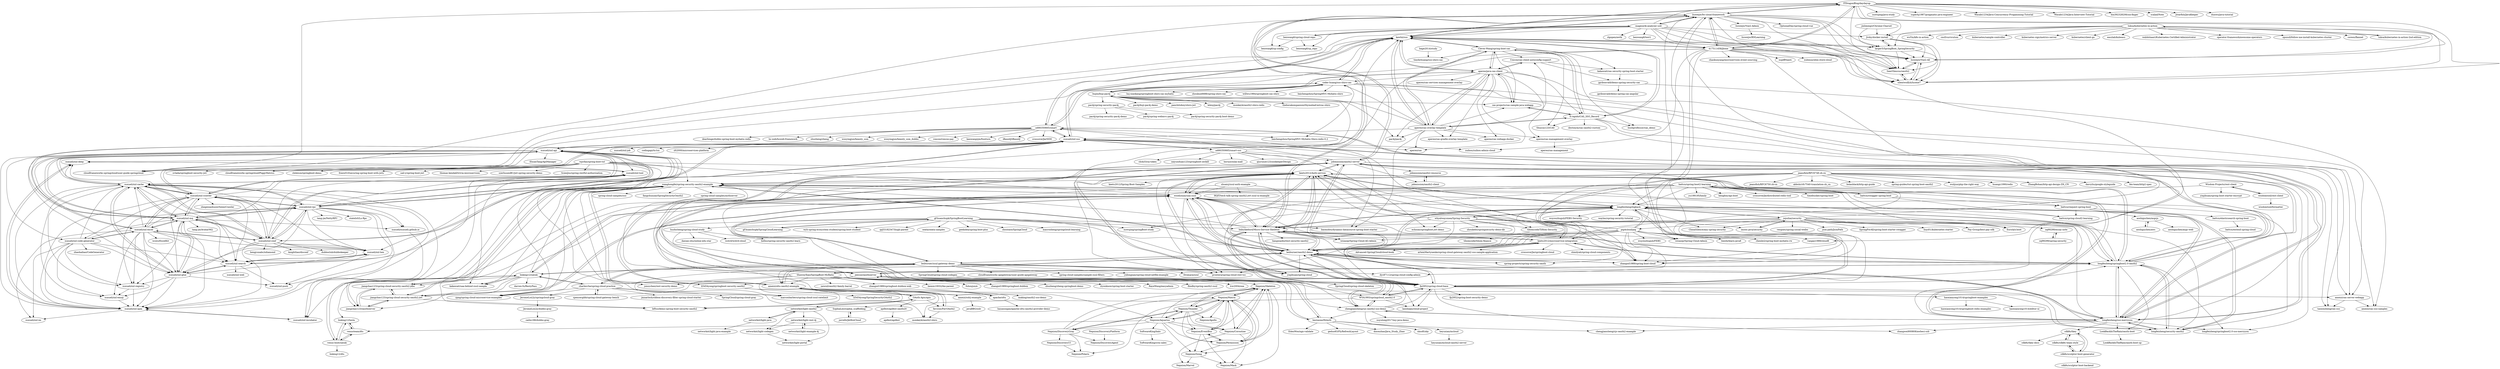 digraph G {
"ITDragonBlog/daydayup" -> "liuweijw/Vue2-All"
"ITDragonBlog/daydayup" -> "liuweijw/fw-cloud-framework"
"ITDragonBlog/daydayup" -> "SeerGlaucus/oauth2"
"ITDragonBlog/daydayup" -> "silentwolfyh/lucene7"
"ITDragonBlog/daydayup" -> "kawhii/sso"
"ITDragonBlog/daydayup" -> "xuwujing/java-study" ["e"=1]
"ITDragonBlog/daydayup" -> "superhj1987/pragmatic-java-engineer" ["e"=1]
"ITDragonBlog/daydayup" -> "Wasabi1234/Java-Concurrency-Progamming-Tutorial" ["e"=1]
"ITDragonBlog/daydayup" -> "Wasabi1234/Java-Interview-Tutorial" ["e"=1]
"ITDragonBlog/daydayup" -> "417511458/jbone"
"ITDragonBlog/daydayup" -> "cloudframeworks-springcloud/user-guide-springcloud" ["e"=1]
"ITDragonBlog/daydayup" -> "bin392328206/six-finger" ["e"=1]
"ITDragonBlog/daydayup" -> "scalad/Note" ["e"=1]
"ITDragonBlog/daydayup" -> "Jstarfish/JavaKeeper" ["e"=1]
"ITDragonBlog/daydayup" -> "dunwu/java-tutorial" ["e"=1]
"wpcfan/spring-boot-tut" -> "freew01f/securing-spring-boot-with-jwts"
"wpcfan/spring-boot-tut" -> "sail-y/spring-boot-jwt"
"wpcfan/spring-boot-tut" -> "wanghongfei/spring-security-oauth2-example"
"wpcfan/spring-boot-tut" -> "thomas-kendall/trivia-microservices"
"wpcfan/spring-boot-tut" -> "zpng/spring-cloud-microservice-examples" ["e"=1]
"wpcfan/spring-boot-tut" -> "cloudframeworks-springcloud/user-guide-springcloud" ["e"=1]
"wpcfan/spring-boot-tut" -> "keets2012/Auth-service"
"wpcfan/spring-boot-tut" -> "szerhusenBC/jwt-spring-security-demo" ["e"=1]
"wpcfan/spring-boot-tut" -> "wiselyman/uaa-zuul"
"wpcfan/spring-boot-tut" -> "kakawait/uaa-behind-zuul-sample" ["e"=1]
"wpcfan/spring-boot-tut" -> "ScienJus/spring-restful-authorization" ["e"=1]
"wpcfan/spring-boot-tut" -> "svlada/springboot-security-jwt" ["e"=1]
"wpcfan/spring-boot-tut" -> "cloudframeworks-springcloud/PiggyMetrics" ["e"=1]
"wpcfan/spring-boot-tut" -> "chilexun/springboot-demo" ["e"=1]
"wpcfan/spring-boot-tut" -> "jonsychen/rest-security-demo" ["e"=1]
"liuweijw/fw-cloud-framework" -> "liuweijw/Vue2-All"
"liuweijw/fw-cloud-framework" -> "SeerGlaucus/oauth2"
"liuweijw/fw-cloud-framework" -> "silentwolfyh/lucene7"
"liuweijw/fw-cloud-framework" -> "kawhii/sso"
"liuweijw/fw-cloud-framework" -> "417511458/jbone"
"liuweijw/fw-cloud-framework" -> "cloudframeworks-springcloud/user-guide-springcloud" ["e"=1]
"liuweijw/fw-cloud-framework" -> "ITDragonBlog/daydayup"
"liuweijw/fw-cloud-framework" -> "liuweijw/Vue2-Admin"
"liuweijw/fw-cloud-framework" -> "larger5/SpringBoot_SpringSecurity"
"liuweijw/fw-cloud-framework" -> "OptionalDay/spring-cloud-vue" ["e"=1]
"liuweijw/fw-cloud-framework" -> "jobmission/oauth2-server"
"liuweijw/fw-cloud-framework" -> "zhangxd1989/spring-boot-cloud" ["e"=1]
"liuweijw/fw-cloud-framework" -> "babylikebird/Micro-Service-Skeleton"
"liuweijw/fw-cloud-framework" -> "magese/ik-analyzer-solr"
"liuweijw/fw-cloud-framework" -> "Jrohy/docker-install"
"a466350665/smart-sso" -> "xuxueli/xxl-sso"
"a466350665/smart-sso" -> "kawhii/sso"
"a466350665/smart-sso" -> "longfeizheng/sso-merryyou"
"a466350665/smart-sso" -> "jobmission/oauth2-server"
"a466350665/smart-sso" -> "qiurunze123/zookeeperDesign" ["e"=1]
"a466350665/smart-sso" -> "click33/sa-token" ["e"=1]
"a466350665/smart-sso" -> "echisan/springboot-jwt-demo" ["e"=1]
"a466350665/smart-sso" -> "zaiyunduan123/springboot-seckill" ["e"=1]
"a466350665/smart-sso" -> "hxrui/youlai-mall" ["e"=1]
"xuxueli/xxl-sso" -> "a466350665/smart"
"xuxueli/xxl-sso" -> "a466350665/smart-sso"
"xuxueli/xxl-sso" -> "xuxueli/xxl-api"
"xuxueli/xxl-sso" -> "xuxueli/xxl-crawler"
"xuxueli/xxl-sso" -> "kawhii/sso"
"xuxueli/xxl-sso" -> "xuxueli/xxl-rpc"
"xuxueli/xxl-sso" -> "xuxueli/xxl-mq"
"xuxueli/xxl-sso" -> "xuxueli/xxl-conf"
"xuxueli/xxl-sso" -> "apereo/cas" ["e"=1]
"xuxueli/xxl-sso" -> "xuxueli/xxl-job" ["e"=1]
"xuxueli/xxl-sso" -> "longfeizheng/sso-merryyou"
"xuxueli/xxl-sso" -> "zuihou/zuihou-admin-cloud" ["e"=1]
"xuxueli/xxl-sso" -> "codingapi/tx-lcn" ["e"=1]
"xuxueli/xxl-sso" -> "baomidou/dynamic-datasource-spring-boot-starter" ["e"=1]
"xuxueli/xxl-sso" -> "zlt2000/microservices-platform" ["e"=1]
"wiselyman/uaa-zuul" -> "wanghongfei/spring-security-oauth2-example"
"wiselyman/uaa-zuul" -> "linking12/saluki"
"wiselyman/uaa-zuul" -> "babylikebird/Micro-Service-Skeleton"
"wiselyman/uaa-zuul" -> "zhangxd1989/spring-boot-cloud" ["e"=1]
"wiselyman/uaa-zuul" -> "kakawait/uaa-behind-zuul-sample" ["e"=1]
"wiselyman/uaa-zuul" -> "lexburner/oauth2-demo"
"wiselyman/uaa-zuul" -> "jiangchao123/spring-cloud-security-oauth2-jwt"
"wiselyman/uaa-zuul" -> "prontera/spring-cloud-rest-tcc" ["e"=1]
"wiselyman/uaa-zuul" -> "lexburner/zuul-gateway-demo"
"wiselyman/uaa-zuul" -> "keets2012/Auth-service"
"wiselyman/uaa-zuul" -> "fp2952/spring-cloud-base"
"wiselyman/uaa-zuul" -> "jiangchao123/oauthserver"
"wiselyman/uaa-zuul" -> "wxiaoqi/Spring-Cloud-AG-Admin" ["e"=1]
"wiselyman/uaa-zuul" -> "longfeizheng/logback"
"wiselyman/uaa-zuul" -> "jiangchao123/spring-cloud-security-oauth2-jdbc"
"a466350665/smart" -> "kawhii/sso"
"a466350665/smart" -> "xuxueli/xxl-sso"
"a466350665/smart" -> "coder-huang/sso-shiro-cas"
"a466350665/smart" -> "longfeizheng/sso-merryyou"
"a466350665/smart" -> "kanwangzjm/funiture" ["e"=1]
"a466350665/smart" -> "iBase4J/iBase4J" ["e"=1]
"a466350665/smart" -> "crossoverJie/SSM" ["e"=1]
"a466350665/smart" -> "baichengzhou/SpringMVC-Mybatis-Shiro-redis-0.2" ["e"=1]
"a466350665/smart" -> "dearbinge/dubbo-spring-boot-mybatis-redis" ["e"=1]
"a466350665/smart" -> "hs-web/hsweb-framework" ["e"=1]
"a466350665/smart" -> "shuzheng/zheng" ["e"=1]
"a466350665/smart" -> "wosyingjun/beauty_ssm" ["e"=1]
"a466350665/smart" -> "wosyingjun/beauty_ssm_dubbo" ["e"=1]
"a466350665/smart" -> "zhangxd1989/spring-boot-cloud" ["e"=1]
"a466350665/smart" -> "roncoo/roncoo-pay" ["e"=1]
"jeansfish/RFC6749.zh-cn" -> "jeansfish/RFC6750.zh-cn"
"jeansfish/RFC6749.zh-cn" -> "lexburner/oauth2-demo"
"jeansfish/RFC6749.zh-cn" -> "wanghongfei/spring-security-oauth2-example"
"jeansfish/RFC6749.zh-cn" -> "spring-projects/spring-security-oauth" ["e"=1]
"jeansfish/RFC6749.zh-cn" -> "wiselyman/uaa-zuul"
"jeansfish/RFC6749.zh-cn" -> "longfeizheng/logback"
"jeansfish/RFC6749.zh-cn" -> "abbshr/rfc7540-translation-zh_cn" ["e"=1]
"jeansfish/RFC6749.zh-cn" -> "bolasblack/http-api-guide" ["e"=1]
"jeansfish/RFC6749.zh-cn" -> "spring-guides/tut-spring-boot-oauth2" ["e"=1]
"jeansfish/RFC6749.zh-cn" -> "wulijun/php-the-right-way" ["e"=1]
"jeansfish/RFC6749.zh-cn" -> "zhangxd1989/spring-boot-cloud" ["e"=1]
"jeansfish/RFC6749.zh-cn" -> "huangz1990/redis" ["e"=1]
"jeansfish/RFC6749.zh-cn" -> "ZhangBohan/http-api-design-ZH_CN" ["e"=1]
"jeansfish/RFC6749.zh-cn" -> "darcyliu/google-styleguide" ["e"=1]
"jeansfish/RFC6749.zh-cn" -> "fex-team/http2-spec" ["e"=1]
"jinliming2/Chrome-Charset" -> "larger5/SpringBoot_SpringSecurity"
"jinliming2/Chrome-Charset" -> "Jrohy/docker-install"
"charlesvhe/spring-cloud-practice" -> "jmnarloch/ribbon-discovery-filter-spring-cloud-starter" ["e"=1]
"charlesvhe/spring-cloud-practice" -> "lexburner/zuul-gateway-demo"
"charlesvhe/spring-cloud-practice" -> "SpringCloud/spring-cloud-gray" ["e"=1]
"charlesvhe/spring-cloud-practice" -> "linking12/saluki"
"charlesvhe/spring-cloud-practice" -> "zpng/spring-cloud-microservice-examples" ["e"=1]
"charlesvhe/spring-cloud-practice" -> "JeromeLiuLly/springcloud-gray"
"charlesvhe/spring-cloud-practice" -> "spencergibb/spring-cloud-gateway-bench"
"charlesvhe/spring-cloud-practice" -> "marcosbarbero/spring-cloud-zuul-ratelimit" ["e"=1]
"longfeizheng/logback" -> "longfeizheng/security-oauth2"
"longfeizheng/logback" -> "jojozhai/security"
"longfeizheng/logback" -> "lexburner/oauth2-demo"
"longfeizheng/logback" -> "longfeizheng/sso-merryyou"
"longfeizheng/logback" -> "longfeizheng/springboot2.0-oauth2"
"longfeizheng/logback" -> "fp2952/spring-cloud-base"
"longfeizheng/logback" -> "wiselyman/uaa-zuul"
"longfeizheng/logback" -> "babylikebird/Micro-Service-Skeleton"
"longfeizheng/logback" -> "whyalwaysmea/Spring-Security"
"longfeizheng/logback" -> "wuyouzhuguli/FEBS-Security" ["e"=1]
"longfeizheng/logback" -> "ChinaSilence/any-spring-security" ["e"=1]
"longfeizheng/logback" -> "tihomcode/TiHom-Security"
"longfeizheng/logback" -> "keets2012/Auth-service"
"longfeizheng/logback" -> "Exrick/x-boot" ["e"=1]
"longfeizheng/logback" -> "waylau/spring-security-tutorial" ["e"=1]
"kawhii/sso" -> "liuweijw/Vue2-All"
"kawhii/sso" -> "SeerGlaucus/oauth2"
"kawhii/sso" -> "liuweijw/fw-cloud-framework"
"kawhii/sso" -> "silentwolfyh/lucene7"
"kawhii/sso" -> "a466350665/smart"
"kawhii/sso" -> "417511458/jbone"
"kawhii/sso" -> "X-rapido/CAS_SSO_Record"
"kawhii/sso" -> "xuxueli/xxl-sso"
"kawhii/sso" -> "coder-huang/sso-shiro-cas"
"kawhii/sso" -> "apereo/cas-overlay-template"
"kawhii/sso" -> "apereo/java-cas-client"
"kawhii/sso" -> "cloudframeworks-springcloud/user-guide-springcloud" ["e"=1]
"kawhii/sso" -> "larger5/SpringBoot_SpringSecurity"
"kawhii/sso" -> "ITDragonBlog/daydayup"
"kawhii/sso" -> "Clever-Wang/spring-boot-cas"
"chengjiansheng/cjs-oauth2-sso-demo" -> "longfeizheng/sso-merryyou"
"chengjiansheng/cjs-oauth2-sso-demo" -> "jobmission/oauth2-server"
"chengjiansheng/cjs-oauth2-sso-demo" -> "WYA1993/springcloud_oauth2.0"
"chengjiansheng/cjs-oauth2-sso-demo" -> "chengjiansheng/cjs-oauth2-example"
"chengjiansheng/cjs-oauth2-sso-demo" -> "xuyulong2017/my-java-demo"
"chengjiansheng/cjs-oauth2-sso-demo" -> "fp2952/spring-cloud-base"
"chengjiansheng/cjs-oauth2-sso-demo" -> "lexburner/oauth2-demo"
"chengjiansheng/cjs-oauth2-sso-demo" -> "bestaone/HiAuth"
"lexburner/zuul-gateway-demo" -> "linking12/saluki"
"lexburner/zuul-gateway-demo" -> "wiselyman/uaa-zuul"
"lexburner/zuul-gateway-demo" -> "charlesvhe/spring-cloud-practice"
"lexburner/zuul-gateway-demo" -> "marcosbarbero/spring-cloud-zuul-ratelimit" ["e"=1]
"lexburner/zuul-gateway-demo" -> "cloudframeworks-apigateway/user-guide-apigateway" ["e"=1]
"lexburner/zuul-gateway-demo" -> "lexburner/oauth2-demo"
"lexburner/zuul-gateway-demo" -> "dyc87112/spring-cloud-config-admin" ["e"=1]
"lexburner/zuul-gateway-demo" -> "prontera/spring-cloud-rest-tcc" ["e"=1]
"lexburner/zuul-gateway-demo" -> "spring-cloud-samples/sample-zuul-filters" ["e"=1]
"lexburner/zuul-gateway-demo" -> "yinjihuan/spring-cloud" ["e"=1]
"lexburner/zuul-gateway-demo" -> "SpringCloud/spring-cloud-codegen"
"lexburner/zuul-gateway-demo" -> "yidongnan/spring-cloud-netflix-example" ["e"=1]
"lexburner/zuul-gateway-demo" -> "ameizi/oltu-oauth2-example"
"lexburner/zuul-gateway-demo" -> "Dromara/soul" ["e"=1]
"lexburner/zuul-gateway-demo" -> "zpng/spring-cloud-microservice-examples" ["e"=1]
"jeesun/oauthserver" -> "jobmission/oauth2-server"
"jeesun/oauthserver" -> "longfeizheng/springboot2.0-oauth2"
"jeesun/oauthserver" -> "longfeizheng/security-oauth2"
"jeesun/oauthserver" -> "fp2952/spring-cloud-base"
"jeesun/oauthserver" -> "leftso/demo-spring-boot-security-oauth2"
"jeesun/oauthserver" -> "li5454yong/springboot-security-oauth2"
"huzhicheng/spring-cloud-study" -> "hellxz/spring-security-oauth2-learn"
"huzhicheng/spring-cloud-study" -> "daxian-zhu/online-edu-star"
"huzhicheng/spring-cloud-study" -> "chengjiansheng/cjs-oauth2-sso-demo"
"huzhicheng/spring-cloud-study" -> "wotrd/wotrd-cloud"
"xuxueli/xxl-code-generator" -> "xuxueli/xxl-glue"
"xuxueli/xxl-code-generator" -> "xuxueli/xxl-cache"
"xuxueli/xxl-code-generator" -> "xuxueli/xxl-registry"
"xuxueli/xxl-code-generator" -> "xuxueli/xxl-emoji"
"xuxueli/xxl-code-generator" -> "xuxueli/xxl-apm"
"xuxueli/xxl-code-generator" -> "xuxueli/xxl-search"
"xuxueli/xxl-code-generator" -> "xuxueli/xxl-excel"
"xuxueli/xxl-code-generator" -> "zhaohaihao/CodeGenerator"
"xuxueli/xxl-code-generator" -> "xuxueli/xxl-mq"
"xuxueli/xxl-code-generator" -> "xuxueli/xxl-im"
"xuxueli/xxl-excel" -> "xuxueli/xxl-cache"
"xuxueli/xxl-excel" -> "xuxueli/xxl-glue"
"xuxueli/xxl-excel" -> "xuxueli/xxl-search"
"xuxueli/xxl-excel" -> "xuxueli/xxl-mq"
"xuxueli/xxl-excel" -> "xuxueli/xxl-emoji"
"xuxueli/xxl-excel" -> "xuxueli/xxl-registry"
"xuxueli/xxl-excel" -> "xuxueli/xxl-code-generator"
"xuxueli/xxl-excel" -> "xuxueli/xxl-crawler"
"xuxueli/xxl-excel" -> "wuwz/ExcelKit" ["e"=1]
"xuxueli/xxl-excel" -> "xuxueli/xxl-apm"
"xuxueli/xxl-excel" -> "xuxueli/xxl-hex"
"xuxueli/xxl-excel" -> "xuxueli/xxl-conf"
"xuxueli/xxl-excel" -> "xuxueli/xxl-api"
"xuxueli/xxl-excel" -> "xuxueli/xxl-im"
"xuxueli/xxl-excel" -> "xuxueli/xxl-rpc"
"bage2014/study" -> "tinybyhuang/sso-shiro-cas"
"Nepxion/Matrix" -> "Nepxion/Skeleton"
"Nepxion/Matrix" -> "Nepxion/Thunder"
"Nepxion/Matrix" -> "Nepxion/Aquarius"
"Nepxion/Matrix" -> "Nepxion/EventBus"
"Nepxion/Matrix" -> "Nepxion/Permission"
"Nepxion/Matrix" -> "Nepxion/Coroutine"
"Nepxion/Matrix" -> "Nepxion/Apollo"
"Nepxion/Matrix" -> "Nepxion/Zxing"
"Nepxion/Matrix" -> "Nepxion/Polaris"
"whyalwaysmea/Spring-Security" -> "longfeizheng/logback"
"whyalwaysmea/Spring-Security" -> "tihomcode/TiHom-Security"
"whyalwaysmea/Spring-Security" -> "lexburner/oauth2-demo"
"whyalwaysmea/Spring-Security" -> "longfeizheng/springboot2.0-oauth2"
"whyalwaysmea/Spring-Security" -> "longfeizheng/sso-merryyou"
"whyalwaysmea/Spring-Security" -> "fp2952/spring-cloud-base"
"whyalwaysmea/Spring-Security" -> "echisan/springboot-jwt-demo" ["e"=1]
"whyalwaysmea/Spring-Security" -> "imooc-java/security"
"whyalwaysmea/Spring-Security" -> "keets2012/Auth-service"
"whyalwaysmea/Spring-Security" -> "zhoukebo/springsecurity-demo-kb"
"whyalwaysmea/Spring-Security" -> "babylikebird/Micro-Service-Skeleton"
"luksa/kubernetes-in-action" -> "luksa/kubernetes-in-action-2nd-edition"
"luksa/kubernetes-in-action" -> "wuYin/k8s-in-action"
"luksa/kubernetes-in-action" -> "cncf/curriculum" ["e"=1]
"luksa/kubernetes-in-action" -> "kubernetes/sample-controller" ["e"=1]
"luksa/kubernetes-in-action" -> "Jrohy/docker-install"
"luksa/kubernetes-in-action" -> "kubernetes-sigs/metrics-server" ["e"=1]
"luksa/kubernetes-in-action" -> "liuweijw/Vue2-All"
"luksa/kubernetes-in-action" -> "larger5/SpringBoot_SpringSecurity"
"luksa/kubernetes-in-action" -> "kubernetes/client-go" ["e"=1]
"luksa/kubernetes-in-action" -> "silentwolfyh/lucene7"
"luksa/kubernetes-in-action" -> "easzlab/kubeasz" ["e"=1]
"luksa/kubernetes-in-action" -> "walidshaari/Kubernetes-Certified-Administrator" ["e"=1]
"luksa/kubernetes-in-action" -> "operator-framework/awesome-operators" ["e"=1]
"luksa/kubernetes-in-action" -> "opsnull/follow-me-install-kubernetes-cluster" ["e"=1]
"luksa/kubernetes-in-action" -> "coreos/flannel" ["e"=1]
"xuxueli/xxl-mq" -> "xuxueli/xxl-cache"
"xuxueli/xxl-mq" -> "xuxueli/xxl-rpc"
"xuxueli/xxl-mq" -> "xuxueli/xxl-conf"
"xuxueli/xxl-mq" -> "xuxueli/xxl-glue"
"xuxueli/xxl-mq" -> "xuxueli/xxl-api"
"xuxueli/xxl-mq" -> "xuxueli/xxl-crawler"
"xuxueli/xxl-mq" -> "xuxueli/xxl-apm"
"xuxueli/xxl-mq" -> "xuxueli/xxl-search"
"xuxueli/xxl-mq" -> "xuxueli/xxl-hex"
"xuxueli/xxl-mq" -> "xuxueli/xxl-tool"
"xuxueli/xxl-mq" -> "xuxueli/xxl-excel"
"xuxueli/xxl-mq" -> "xuxueli/xxl-registry"
"xuxueli/xxl-mq" -> "xuxueli/xxl-sso"
"xuxueli/xxl-mq" -> "tang-jie/AvatarMQ" ["e"=1]
"xuxueli/xxl-mq" -> "xuxueli/xuxueli.github.io"
"cdk8s/cdk8s-team-style" -> "cdk8s/tkey"
"cdk8s/cdk8s-team-style" -> "cdk8s/sculptor-boot-generator"
"ShawnyXiao/SpringBoot-MyBatis" -> "longfeizheng/springboot2.0-oauth2"
"ShawnyXiao/SpringBoot-MyBatis" -> "newnil/oauth2-family-barrel" ["e"=1]
"ShawnyXiao/SpringBoot-MyBatis" -> "zpng/spring-cloud-microservice-examples" ["e"=1]
"ShawnyXiao/SpringBoot-MyBatis" -> "wanghongfei/spring-security-oauth2-example"
"ShawnyXiao/SpringBoot-MyBatis" -> "jonsychen/rest-security-demo" ["e"=1]
"ShawnyXiao/SpringBoot-MyBatis" -> "zhangxd1989/springboot-dubbox-web" ["e"=1]
"ShawnyXiao/SpringBoot-MyBatis" -> "hemin1003/yfax-parent" ["e"=1]
"ShawnyXiao/SpringBoot-MyBatis" -> "fuhoujun/e" ["e"=1]
"ShawnyXiao/SpringBoot-MyBatis" -> "zhangxd1989/springboot-dubbox" ["e"=1]
"ShawnyXiao/SpringBoot-MyBatis" -> "shuzheng/zheng-springboot-demo" ["e"=1]
"ShawnyXiao/SpringBoot-MyBatis" -> "ityouknow/spring-boot-starter" ["e"=1]
"ShawnyXiao/SpringBoot-MyBatis" -> "ameizi/oltu-oauth2-example"
"ShawnyXiao/SpringBoot-MyBatis" -> "RayeWang/easyadmin" ["e"=1]
"ShawnyXiao/SpringBoot-MyBatis" -> "flindby/spring-oauth2-zuul" ["e"=1]
"ShawnyXiao/SpringBoot-MyBatis" -> "lcw2004/one" ["e"=1]
"benwang6/spring-cloud-repo" -> "magese/ik-analyzer-solr"
"benwang6/spring-cloud-repo" -> "benwang6/sp-config"
"benwang6/spring-cloud-repo" -> "benwang6/sp_repo"
"shuaicj/zuul-auth-example" -> "wiselyman/uaa-zuul"
"shuaicj/zuul-auth-example" -> "babylikebird/Micro-Service-Skeleton"
"shuaicj/zuul-auth-example" -> "HQIT/tech-talk-spring-oauth2-jwt-zuul-ui-example"
"shuaicj/zuul-auth-example" -> "WYA1993/springcloud_oauth2.0"
"fp2952/spring-cloud-base" -> "babylikebird/Micro-Service-Skeleton"
"fp2952/spring-cloud-base" -> "wiselyman/uaa-zuul"
"fp2952/spring-cloud-base" -> "fp2952/spring-boot-security-demo"
"fp2952/spring-cloud-base" -> "longfeizheng/logback"
"fp2952/spring-cloud-base" -> "WYA1993/springcloud_oauth2.0"
"fp2952/spring-cloud-base" -> "longfeizheng/security-oauth2"
"fp2952/spring-cloud-base" -> "jeesun/oauthserver"
"fp2952/spring-cloud-base" -> "keets2012/Auth-service"
"fp2952/spring-cloud-base" -> "lexburner/oauth2-demo"
"fp2952/spring-cloud-base" -> "liuweijw/fw-cloud-framework"
"fp2952/spring-cloud-base" -> "keets2012/microservice-integration"
"fp2952/spring-cloud-base" -> "haoxiaoyong1014/springboot-examples"
"fp2952/spring-cloud-base" -> "zhangwei900808/awbeci-ssb"
"fp2952/spring-cloud-base" -> "lanshiqin/cloud-project"
"fp2952/spring-cloud-base" -> "longfeizheng/springboot2.0-oauth2"
"longfeizheng/security-oauth2" -> "longfeizheng/springboot2.0-oauth2"
"longfeizheng/security-oauth2" -> "longfeizheng/logback"
"longfeizheng/security-oauth2" -> "longfeizheng/sso-merryyou"
"pig4cloud/pig" -> "zhangxd1989/spring-boot-cloud" ["e"=1]
"pig4cloud/pig" -> "wiselyman/uaa-zuul"
"pig4cloud/pig" -> "vangao1989/cloudE" ["e"=1]
"pig4cloud/pig" -> "dyc87112/spring-cloud-config-admin" ["e"=1]
"pig4cloud/pig" -> "keets2012/Auth-service"
"pig4cloud/pig" -> "prontera/spring-cloud-rest-tcc" ["e"=1]
"pig4cloud/pig" -> "liuweijw/fw-cloud-framework"
"pig4cloud/pig" -> "wxiaoqi/Spring-Cloud-AG-Admin" ["e"=1]
"pig4cloud/pig" -> "chenlei2/spring-boot-mybatis-rw" ["e"=1]
"pig4cloud/pig" -> "lexburner/oauth2-demo"
"pig4cloud/pig" -> "wxiaoqi/Spring-Cloud-Admin" ["e"=1]
"pig4cloud/pig" -> "wuyouzhuguli/FEBS" ["e"=1]
"pig4cloud/pig" -> "longfeizheng/logback"
"pig4cloud/pig" -> "keets2012/microservice-integration"
"pig4cloud/pig" -> "biezhi/learn-java8" ["e"=1]
"Clever-Wang/spring-boot-cas" -> "X-rapido/CAS_SSO_Record"
"Clever-Wang/spring-boot-cas" -> "Shuyun123/CAS"
"Clever-Wang/spring-boot-cas" -> "kawhii/sso"
"Clever-Wang/spring-boot-cas" -> "apereo/cas-overlay-template"
"Clever-Wang/spring-boot-cas" -> "cas-projects/cas-sample-java-webapp"
"Clever-Wang/spring-boot-cas" -> "kakawait/cas-security-spring-boot-starter"
"Clever-Wang/spring-boot-cas" -> "apereo/java-cas-client"
"Clever-Wang/spring-boot-cas" -> "tinybyhuang/sso-shiro-cas"
"Clever-Wang/spring-boot-cas" -> "liushprofessor/cas_demo"
"Clever-Wang/spring-boot-cas" -> "Unicon/cas-client-autoconfig-support"
"apereo/cas-overlay-template" -> "apereo/java-cas-client"
"apereo/cas-overlay-template" -> "apereo/cas" ["e"=1]
"apereo/cas-overlay-template" -> "cas-projects/cas-sample-java-webapp"
"apereo/cas-overlay-template" -> "kawhii/sso"
"apereo/cas-overlay-template" -> "X-rapido/CAS_SSO_Record"
"apereo/cas-overlay-template" -> "apereo/cas-management-overlay"
"apereo/cas-overlay-template" -> "Clever-Wang/spring-boot-cas"
"apereo/cas-overlay-template" -> "apereo/cas-gradle-overlay-template"
"apereo/cas-overlay-template" -> "pac4j/pac4j" ["e"=1]
"apereo/cas-overlay-template" -> "xuxueli/xxl-sso"
"apereo/cas-overlay-template" -> "Unicon/cas-client-autoconfig-support"
"apereo/cas-overlay-template" -> "apereo/cas-webapp-docker"
"apereo/cas-overlay-template" -> "bujiio/buji-pac4j"
"apereo/cas-overlay-template" -> "baomidou/dynamic-datasource-spring-boot-starter" ["e"=1]
"apereo/cas-overlay-template" -> "coder-huang/sso-shiro-cas"
"xuxueli/xxl-rpc" -> "xuxueli/xxl-mq"
"xuxueli/xxl-rpc" -> "xuxueli/xxl-cache"
"xuxueli/xxl-rpc" -> "xuxueli/xxl-conf"
"xuxueli/xxl-rpc" -> "xuxueli/xxl-crawler"
"xuxueli/xxl-rpc" -> "xuxueli/xxl-api"
"xuxueli/xxl-rpc" -> "xuxueli/xxl-registry"
"xuxueli/xxl-rpc" -> "xuxueli/xxl-glue"
"xuxueli/xxl-rpc" -> "xuxueli/xxl-sso"
"xuxueli/xxl-rpc" -> "xuxueli/xxl-apm"
"xuxueli/xxl-rpc" -> "xuxueli/xxl-hex"
"xuxueli/xxl-rpc" -> "tang-jie/NettyRPC" ["e"=1]
"xuxueli/xxl-rpc" -> "xuxueli/xxl-tool"
"xuxueli/xxl-rpc" -> "xuxueli/xxl-search"
"xuxueli/xxl-rpc" -> "stateIs0/Lu-Rpc" ["e"=1]
"xuxueli/xxl-rpc" -> "xuxueli/xuxueli.github.io"
"xuxueli/xxl-api" -> "xuxueli/xxl-conf"
"xuxueli/xxl-api" -> "xuxueli/xxl-cache"
"xuxueli/xxl-api" -> "xuxueli/xxl-mq"
"xuxueli/xxl-api" -> "xuxueli/xxl-crawler"
"xuxueli/xxl-api" -> "xuxueli/xxl-rpc"
"xuxueli/xxl-api" -> "xuxueli/xxl-sso"
"xuxueli/xxl-api" -> "xuxueli/xxl-glue"
"xuxueli/xxl-api" -> "xuxueli/xxl-apm"
"xuxueli/xxl-api" -> "xuxueli/xxl-code-generator"
"xuxueli/xxl-api" -> "xuxueli/xxl-tool"
"xuxueli/xxl-api" -> "xuxueli/xxl-search"
"xuxueli/xxl-api" -> "xuxueli/xxl-excel"
"xuxueli/xxl-api" -> "EhsanTang/ApiManager" ["e"=1]
"xuxueli/xxl-api" -> "xuxueli/xxl-hex"
"xuxueli/xxl-api" -> "xuxueli/xxl-deep"
"wisdomtool/rest-client" -> "wisdomtool/formatter"
"wisdomtool/rest-client" -> "Wisdom-Projects/rest-client"
"bestaone/HiAuth" -> "geduo83/FlyRefreshLayout" ["e"=1]
"bestaone/HiAuth" -> "jobmission/oauth2-server"
"bestaone/HiAuth" -> "dixonzhao/Java_Study_Zhao" ["e"=1]
"bestaone/HiAuth" -> "heyuxian/mcloud"
"bestaone/HiAuth" -> "jeesun/oauthserver"
"bestaone/HiAuth" -> "xksoft/xky" ["e"=1]
"bestaone/HiAuth" -> "EdenWoo/ngx-validate" ["e"=1]
"imooc-java/security" -> "jojozhai/security"
"xuxueli/xxl-crawler" -> "xuxueli/xxl-cache"
"xuxueli/xxl-crawler" -> "xuxueli/xxl-mq"
"xuxueli/xxl-crawler" -> "xuxueli/xxl-conf"
"xuxueli/xxl-crawler" -> "xuxueli/xxl-api"
"xuxueli/xxl-crawler" -> "xuxueli/xxl-rpc"
"xuxueli/xxl-crawler" -> "xuxueli/xxl-tool"
"xuxueli/xxl-crawler" -> "xuxueli/xxl-sso"
"xuxueli/xxl-crawler" -> "xuxueli/xxl-excel"
"xuxueli/xxl-crawler" -> "xuxueli/xxl-apm"
"xuxueli/xxl-crawler" -> "xuxueli/xxl-glue"
"xuxueli/xxl-crawler" -> "xuxueli/xxl-code-generator"
"xuxueli/xxl-crawler" -> "xuxueli/xxl-search"
"xuxueli/xxl-crawler" -> "xuxueli/xuxueli.github.io"
"xuxueli/xxl-crawler" -> "xuxueli/xxl-deep"
"xuxueli/xxl-crawler" -> "zhegexiaohuozi/SeimiCrawler" ["e"=1]
"magese/ik-analyzer-solr" -> "benwang6/spring-cloud-repo"
"magese/ik-analyzer-solr" -> "liuweijw/Vue2-All"
"magese/ik-analyzer-solr" -> "SeerGlaucus/oauth2"
"magese/ik-analyzer-solr" -> "silentwolfyh/lucene7"
"magese/ik-analyzer-solr" -> "liuweijw/fw-cloud-framework"
"magese/ik-analyzer-solr" -> "kawhii/sso"
"magese/ik-analyzer-solr" -> "larger5/SpringBoot_SpringSecurity"
"magese/ik-analyzer-solr" -> "ITDragonBlog/daydayup"
"magese/ik-analyzer-solr" -> "Jrohy/docker-install"
"magese/ik-analyzer-solr" -> "cloudframeworks-springcloud/user-guide-springcloud" ["e"=1]
"magese/ik-analyzer-solr" -> "417511458/jbone"
"magese/ik-analyzer-solr" -> "benwang6/sp_repo"
"magese/ik-analyzer-solr" -> "benwang6/sp-config"
"magese/ik-analyzer-solr" -> "zlgopen/awtk" ["e"=1]
"magese/ik-analyzer-solr" -> "benwang6/test1"
"Nepxion/Thunder" -> "Nepxion/Matrix"
"Nepxion/Thunder" -> "Nepxion/Skeleton"
"Nepxion/Thunder" -> "Nepxion/Coroutine"
"Nepxion/Thunder" -> "Nepxion/Aquarius"
"Nepxion/Thunder" -> "Nepxion/Permission"
"Nepxion/Thunder" -> "Nepxion/EventBus"
"Nepxion/Thunder" -> "Nepxion/Apollo"
"Nepxion/Thunder" -> "Nepxion/DiscoveryGray"
"417511458/jbone" -> "liuweijw/fw-cloud-framework"
"417511458/jbone" -> "kawhii/sso"
"417511458/jbone" -> "liuweijw/Vue2-All"
"417511458/jbone" -> "SeerGlaucus/oauth2"
"417511458/jbone" -> "silentwolfyh/lucene7"
"417511458/jbone" -> "cloudframeworks-springcloud/user-guide-springcloud" ["e"=1]
"417511458/jbone" -> "xujeff/tianti" ["e"=1]
"417511458/jbone" -> "ITDragonBlog/daydayup"
"417511458/jbone" -> "xubinux/xbin-store-cloud" ["e"=1]
"417511458/jbone" -> "prontera/spring-cloud-rest-tcc" ["e"=1]
"417511458/jbone" -> "zhangxd1989/spring-boot-cloud" ["e"=1]
"417511458/jbone" -> "chaokunyang/microservices-event-sourcing" ["e"=1]
"417511458/jbone" -> "zuihou/zuihou-admin-cloud" ["e"=1]
"417511458/jbone" -> "wxiaoqi/Spring-Cloud-Admin" ["e"=1]
"417511458/jbone" -> "vangao1989/cloudE" ["e"=1]
"SoftwareKing/halo" -> "SoftwareKing/crm-sales"
"Wisdom-Projects/rest-client" -> "wisdomtool/rest-client"
"Wisdom-Projects/rest-client" -> "wiselyman/uaa-zuul"
"Wisdom-Projects/rest-client" -> "yinjihuan/spring-boot-starter-encrypt"
"jojozhai/security" -> "imooc-java/security"
"jojozhai/security" -> "longfeizheng/logback"
"jojozhai/security" -> "longfeizheng/security-oauth2"
"jojozhai/security" -> "zq99299/essay-note"
"jojozhai/security" -> "jobmission/oauth2-server"
"jojozhai/security" -> "liuyi01/kubernetes-starter" ["e"=1]
"jojozhai/security" -> "Pay-Group/best-pay-sdk" ["e"=1]
"jojozhai/security" -> "ChinaSilence/any-spring-security" ["e"=1]
"jojozhai/security" -> "lexburner/oauth2-demo"
"jojozhai/security" -> "babylikebird/Micro-Service-Skeleton"
"jojozhai/security" -> "vergnes/spring-social-weibo"
"jojozhai/security" -> "json-path/JsonPath" ["e"=1]
"jojozhai/security" -> "pig4cloud/pig"
"jojozhai/security" -> "Exrick/x-boot" ["e"=1]
"jojozhai/security" -> "SpringForAll/spring-boot-starter-swagger" ["e"=1]
"wanghongfei/spring-security-oauth2-example" -> "jiangchao123/spring-cloud-security-oauth2-jwt"
"wanghongfei/spring-security-oauth2-example" -> "wiselyman/uaa-zuul"
"wanghongfei/spring-security-oauth2-example" -> "lexburner/oauth2-demo"
"wanghongfei/spring-security-oauth2-example" -> "leftso/demo-spring-boot-security-oauth2"
"wanghongfei/spring-security-oauth2-example" -> "jiangchao123/spring-cloud-security-oauth2-jdbc"
"wanghongfei/spring-security-oauth2-example" -> "spring-cloud-samples/sso" ["e"=1]
"wanghongfei/spring-security-oauth2-example" -> "kakawait/uaa-behind-zuul-sample" ["e"=1]
"wanghongfei/spring-security-oauth2-example" -> "jiangchao123/oauthserver"
"wanghongfei/spring-security-oauth2-example" -> "zpng/spring-cloud-microservice-examples" ["e"=1]
"wanghongfei/spring-security-oauth2-example" -> "keets2012/Auth-service"
"wanghongfei/spring-security-oauth2-example" -> "li5454yong/springboot-security-oauth2"
"wanghongfei/spring-security-oauth2-example" -> "fangchunzao/SpringSecurityOauth2"
"wanghongfei/spring-security-oauth2-example" -> "ameizi/oltu-oauth2-example"
"wanghongfei/spring-security-oauth2-example" -> "longfeizheng/security-oauth2"
"wanghongfei/spring-security-oauth2-example" -> "spring-cloud-samples/authserver" ["e"=1]
"Nepxion/Aquarius" -> "Nepxion/Matrix"
"Nepxion/Aquarius" -> "Nepxion/Thunder"
"Nepxion/Aquarius" -> "Nepxion/Skeleton"
"Nepxion/Aquarius" -> "Nepxion/Permission"
"Nepxion/Aquarius" -> "Nepxion/EventBus"
"Nepxion/Aquarius" -> "Nepxion/Coroutine"
"Nepxion/Aquarius" -> "SoftwareKing/halo"
"Nepxion/Aquarius" -> "Nepxion/DiscoveryGray"
"Nepxion/Aquarius" -> "venusteam/dts"
"Nepxion/Aquarius" -> "Nepxion/Zxing"
"venus-boot/saluki" -> "linking12/tesla"
"venus-boot/saluki" -> "linking12/saluki"
"venus-boot/saluki" -> "linking12/dts"
"venus-boot/saluki" -> "venusteam/dts"
"longfeizheng/springboot2.0-oauth2" -> "longfeizheng/security-oauth2"
"longfeizheng/springboot2.0-oauth2" -> "jobmission/oauth2-server"
"longfeizheng/springboot2.0-oauth2" -> "lexburner/oauth2-demo"
"longfeizheng/springboot2.0-oauth2" -> "longfeizheng/sso-merryyou"
"longfeizheng/springboot2.0-oauth2" -> "keets2012/Auth-service"
"longfeizheng/springboot2.0-oauth2" -> "jeesun/oauthserver"
"longfeizheng/springboot2.0-oauth2" -> "ShawnyXiao/SpringBoot-MyBatis"
"longfeizheng/springboot2.0-oauth2" -> "longfeizheng/logback"
"longfeizheng/springboot2.0-oauth2" -> "keets2012/microservice-integration"
"longfeizheng/springboot2.0-oauth2" -> "LookBackInTheRain/oauth-boot"
"longfeizheng/springboot2.0-oauth2" -> "babylikebird/Micro-Service-Skeleton"
"longfeizheng/springboot2.0-oauth2" -> "longfeizheng/springboot2.0-sso-merryyou"
"longfeizheng/springboot2.0-oauth2" -> "liuweijw/fw-cloud-framework"
"longfeizheng/springboot2.0-oauth2" -> "wanghongfei/spring-security-oauth2-example"
"xuxueli/xxl-cache" -> "xuxueli/xxl-mq"
"xuxueli/xxl-cache" -> "xuxueli/xxl-apm"
"xuxueli/xxl-cache" -> "xuxueli/xxl-search"
"xuxueli/xxl-cache" -> "xuxueli/xxl-hex"
"xuxueli/xxl-cache" -> "xuxueli/xxl-glue"
"xuxueli/xxl-cache" -> "xuxueli/xxl-conf"
"xuxueli/xxl-cache" -> "xuxueli/xxl-rpc"
"xuxueli/xxl-cache" -> "xuxueli/xxl-deep"
"xuxueli/xxl-cache" -> "xuxueli/xxl-tool"
"xuxueli/xxl-cache" -> "xuxueli/xxl-incubator"
"xuxueli/xxl-cache" -> "xuxueli/xxl-registry"
"xuxueli/xxl-cache" -> "xuxueli/xxl-api"
"xuxueli/xxl-cache" -> "xuxueli/xxl-emoji"
"xuxueli/xxl-cache" -> "xuxueli/xxl-crawler"
"xuxueli/xxl-cache" -> "xuxueli/xxl-push"
"gf-huanchupk/SpringBootLearning" -> "gf-huanchupk/SpringCloudLearning"
"gf-huanchupk/SpringBootLearning" -> "lexburner/oauth2-demo"
"gf-huanchupk/SpringBootLearning" -> "yinjihuan/spring-cloud" ["e"=1]
"gf-huanchupk/SpringBootLearning" -> "wyh-spring-ecosystem-student/spring-boot-student" ["e"=1]
"gf-huanchupk/SpringBootLearning" -> "qq53182347/liugh-parent" ["e"=1]
"gf-huanchupk/SpringBootLearning" -> "chengjiansheng/cjs-oauth2-sso-demo"
"gf-huanchupk/SpringBootLearning" -> "xuwujing/springBoot-study" ["e"=1]
"gf-huanchupk/SpringBootLearning" -> "seata/seata-samples" ["e"=1]
"gf-huanchupk/SpringBootLearning" -> "bestaone/HiAuth"
"gf-huanchupk/SpringBootLearning" -> "babylikebird/Micro-Service-Skeleton"
"gf-huanchupk/SpringBootLearning" -> "geekidea/spring-boot-plus" ["e"=1]
"gf-huanchupk/SpringBootLearning" -> "huzhicheng/spring-cloud-study"
"gf-huanchupk/SpringBootLearning" -> "zhoutaoo/SpringCloud" ["e"=1]
"gf-huanchupk/SpringBootLearning" -> "baomidou/dynamic-datasource-spring-boot-starter" ["e"=1]
"gf-huanchupk/SpringBootLearning" -> "macrozheng/springcloud-learning" ["e"=1]
"Nepxion/Zxing" -> "Nepxion/Mask"
"Nepxion/Zxing" -> "Nepxion/Marvel"
"babylikebird/Micro-Service-Skeleton" -> "fp2952/spring-cloud-base"
"babylikebird/Micro-Service-Skeleton" -> "wiselyman/uaa-zuul"
"babylikebird/Micro-Service-Skeleton" -> "lexburner/oauth2-demo"
"babylikebird/Micro-Service-Skeleton" -> "WYA1993/springcloud_oauth2.0"
"babylikebird/Micro-Service-Skeleton" -> "zhangxd1989/spring-boot-cloud" ["e"=1]
"babylikebird/Micro-Service-Skeleton" -> "longfeizheng/logback"
"babylikebird/Micro-Service-Skeleton" -> "keets2012/Auth-service"
"babylikebird/Micro-Service-Skeleton" -> "wanghongfei/spring-security-oauth2-example"
"babylikebird/Micro-Service-Skeleton" -> "liuweijw/fw-cloud-framework"
"babylikebird/Micro-Service-Skeleton" -> "yinjihuan/spring-cloud" ["e"=1]
"babylikebird/Micro-Service-Skeleton" -> "longfeizheng/springboot2.0-oauth2"
"babylikebird/Micro-Service-Skeleton" -> "lanshiqin/cloud-project"
"babylikebird/Micro-Service-Skeleton" -> "liangxiaobo/test-security-oauth2"
"babylikebird/Micro-Service-Skeleton" -> "keets2012/microservice-integration"
"babylikebird/Micro-Service-Skeleton" -> "wxiaoqi/Spring-Cloud-Admin" ["e"=1]
"tihomcode/TiHom-Security" -> "tihomcode/tihom-finance"
"longfeizheng/sso-merryyou" -> "longfeizheng/springboot2.0-sso-merryyou"
"longfeizheng/sso-merryyou" -> "jobmission/oauth2-server"
"longfeizheng/sso-merryyou" -> "longfeizheng/springboot2.0-oauth2"
"longfeizheng/sso-merryyou" -> "longfeizheng/security-oauth2"
"longfeizheng/sso-merryyou" -> "chengjiansheng/cjs-oauth2-sso-demo"
"longfeizheng/sso-merryyou" -> "longfeizheng/logback"
"longfeizheng/sso-merryyou" -> "lexburner/oauth2-demo"
"longfeizheng/sso-merryyou" -> "a466350665/smart"
"longfeizheng/sso-merryyou" -> "zhangwei900808/awbeci-ssb"
"longfeizheng/sso-merryyou" -> "xuxueli/xxl-sso"
"longfeizheng/sso-merryyou" -> "LookBackInTheRain/oauth-boot"
"longfeizheng/sso-merryyou" -> "keets2012/Auth-service"
"longfeizheng/sso-merryyou" -> "chengjiansheng/cjs-oauth2-example"
"longfeizheng/sso-merryyou" -> "wanghongfei/spring-security-oauth2-example"
"longfeizheng/sso-merryyou" -> "cdk8s/tkey"
"apereo/java-cas-client" -> "apereo/cas-overlay-template"
"apereo/java-cas-client" -> "cas-projects/cas-sample-java-webapp"
"apereo/java-cas-client" -> "apereo/cas" ["e"=1]
"apereo/java-cas-client" -> "kawhii/sso"
"apereo/java-cas-client" -> "Unicon/cas-client-autoconfig-support"
"apereo/java-cas-client" -> "bujiio/buji-pac4j"
"apereo/java-cas-client" -> "ameizi/cas-server-webapp"
"apereo/java-cas-client" -> "X-rapido/CAS_SSO_Record"
"apereo/java-cas-client" -> "coder-huang/sso-shiro-cas"
"apereo/java-cas-client" -> "pac4j/pac4j" ["e"=1]
"apereo/java-cas-client" -> "Clever-Wang/spring-boot-cas"
"apereo/java-cas-client" -> "apereo/cas-management-overlay"
"apereo/java-cas-client" -> "apereo/cas-gradle-overlay-template"
"apereo/java-cas-client" -> "apereo/cas-webapp-docker"
"apereo/java-cas-client" -> "apereo/cas-services-management-overlay"
"lexburner/oauth2-demo" -> "longfeizheng/springboot2.0-oauth2"
"lexburner/oauth2-demo" -> "keets2012/Auth-service"
"lexburner/oauth2-demo" -> "wiselyman/uaa-zuul"
"lexburner/oauth2-demo" -> "jobmission/oauth2-server"
"lexburner/oauth2-demo" -> "spring-projects/spring-security-oauth" ["e"=1]
"lexburner/oauth2-demo" -> "babylikebird/Micro-Service-Skeleton"
"lexburner/oauth2-demo" -> "wanghongfei/spring-security-oauth2-example"
"lexburner/oauth2-demo" -> "longfeizheng/logback"
"lexburner/oauth2-demo" -> "longfeizheng/sso-merryyou"
"lexburner/oauth2-demo" -> "longfeizheng/security-oauth2"
"lexburner/oauth2-demo" -> "zhangxd1989/spring-boot-cloud" ["e"=1]
"lexburner/oauth2-demo" -> "ameizi/oltu-oauth2-example"
"lexburner/oauth2-demo" -> "fp2952/spring-cloud-base"
"lexburner/oauth2-demo" -> "lexburner/zuul-gateway-demo"
"lexburner/oauth2-demo" -> "yinjihuan/spring-cloud" ["e"=1]
"Nepxion/Permission" -> "Nepxion/Skeleton"
"Nepxion/Permission" -> "Nepxion/Matrix"
"Nepxion/Permission" -> "Nepxion/Zxing"
"Nepxion/Permission" -> "Nepxion/EventBus"
"venusteam/dts" -> "venus-boot/saluki"
"venusteam/dts" -> "linking12/tesla"
"keets2012/Auth-service" -> "keets2012/microservice-integration"
"keets2012/Auth-service" -> "lexburner/oauth2-demo"
"keets2012/Auth-service" -> "longfeizheng/springboot2.0-oauth2"
"keets2012/Auth-service" -> "wiselyman/uaa-zuul"
"keets2012/Auth-service" -> "wanghongfei/spring-security-oauth2-example"
"keets2012/Auth-service" -> "babylikebird/Micro-Service-Skeleton"
"keets2012/Auth-service" -> "jobmission/oauth2-server"
"keets2012/Auth-service" -> "fp2952/spring-cloud-base"
"keets2012/Auth-service" -> "zhangxd1989/spring-boot-cloud" ["e"=1]
"keets2012/Auth-service" -> "jeesun/oauthserver"
"keets2012/Auth-service" -> "keets2012/Spring-Boot-Samples"
"keets2012/Auth-service" -> "wxiaoqi/Spring-Cloud-AG-Admin" ["e"=1]
"keets2012/Auth-service" -> "longfeizheng/sso-merryyou"
"keets2012/Auth-service" -> "longfeizheng/logback"
"keets2012/Auth-service" -> "prontera/spring-cloud-rest-tcc" ["e"=1]
"cdk8s/tkey" -> "cdk8s/tkey-docs"
"cdk8s/tkey" -> "cdk8s/cdk8s-team-style"
"cdk8s/tkey" -> "cdk8s/sculptor-boot-generator"
"battcn/elasticsearch-spring-boot" -> "battcn/extend-spring-cloud"
"kakawait/cas-security-spring-boot-starter" -> "jgribonvald/demo-spring-security-cas"
"xuxueli/xxl-conf" -> "xuxueli/xxl-cache"
"xuxueli/xxl-conf" -> "xuxueli/xxl-mq"
"xuxueli/xxl-conf" -> "xuxueli/xxl-api"
"xuxueli/xxl-conf" -> "xuxueli/xxl-rpc"
"xuxueli/xxl-conf" -> "xuxueli/xxl-crawler"
"xuxueli/xxl-conf" -> "xuxueli/xxl-glue"
"xuxueli/xxl-conf" -> "xuxueli/xxl-sso"
"xuxueli/xxl-conf" -> "xuxueli/xxl-apm"
"xuxueli/xxl-conf" -> "hengyunabc/xdiamond" ["e"=1]
"xuxueli/xxl-conf" -> "xuxueli/xxl-excel"
"xuxueli/xxl-conf" -> "xuxueli/xxl-tool"
"xuxueli/xxl-conf" -> "knightliao/disconf" ["e"=1]
"xuxueli/xxl-conf" -> "xuxueli/xxl-hex"
"xuxueli/xxl-conf" -> "xuxueli/xxl-search"
"xuxueli/xxl-conf" -> "dubboclub/dubbokeeper" ["e"=1]
"xuxueli/xuxueli.github.io" -> "xuxueli/xxl-incubator"
"jiangchao123/oauthserver" -> "jiangchao123/spring-cloud-security-oauth2-jdbc"
"jiangchao123/oauthserver" -> "jiangchao123/spring-cloud-security-oauth2-jwt"
"battcn/swagger-spring-boot" -> "battcn/request-spring-boot"
"battcn/swagger-spring-boot" -> "battcn/spring-boot2-learning"
"battcn/swagger-spring-boot" -> "battcn/spring-cloud2-learning"
"larger5/SpringBoot_SpringSecurity" -> "Jrohy/docker-install"
"larger5/SpringBoot_SpringSecurity" -> "SeerGlaucus/oauth2"
"larger5/SpringBoot_SpringSecurity" -> "liuweijw/Vue2-All"
"larger5/SpringBoot_SpringSecurity" -> "silentwolfyh/lucene7"
"SeerGlaucus/oauth2" -> "silentwolfyh/lucene7"
"SeerGlaucus/oauth2" -> "liuweijw/Vue2-All"
"liuweijw/Vue2-All" -> "SeerGlaucus/oauth2"
"liuweijw/Vue2-All" -> "silentwolfyh/lucene7"
"silentwolfyh/lucene7" -> "SeerGlaucus/oauth2"
"silentwolfyh/lucene7" -> "liuweijw/Vue2-All"
"liuweijw/Vue2-Admin" -> "liuweijw/RNLearning"
"Unicon/cas-client-autoconfig-support" -> "jgribonvald/demo-spring-security-cas"
"Unicon/cas-client-autoconfig-support" -> "kakawait/cas-security-spring-boot-starter"
"Unicon/cas-client-autoconfig-support" -> "apereo/java-cas-client"
"jgribonvald/demo-spring-security-cas" -> "ameizi/cas-sso-samples"
"jgribonvald/demo-spring-security-cas" -> "jgribonvald/demo-spring-cas-angular"
"battcn/request-spring-boot" -> "battcn/elasticsearch-spring-boot"
"battcn/request-spring-boot" -> "aoshiguchen/asgcjs"
"battcn/request-spring-boot" -> "battcn/spring-cloud2-learning"
"networknt/light-oauth2" -> "networknt/light-codegen"
"networknt/light-oauth2" -> "networknt/light-portal"
"networknt/light-oauth2" -> "networknt/light-rest-4j"
"networknt/light-oauth2" -> "networknt/light-java"
"networknt/light-oauth2" -> "OAuth-Apis/apis"
"jobmission/oauth2-server" -> "jobmission/oauth2-client"
"jobmission/oauth2-server" -> "longfeizheng/springboot2.0-oauth2"
"jobmission/oauth2-server" -> "jobmission/oauth2-resource"
"jobmission/oauth2-server" -> "longfeizheng/sso-merryyou"
"jobmission/oauth2-server" -> "jeesun/oauthserver"
"jobmission/oauth2-server" -> "lexburner/oauth2-demo"
"jobmission/oauth2-server" -> "keets2012/Auth-service"
"jobmission/oauth2-server" -> "chengjiansheng/cjs-oauth2-sso-demo"
"jobmission/oauth2-server" -> "liuweijw/fw-cloud-framework"
"jobmission/oauth2-server" -> "ameizi/oltu-oauth2-example"
"jobmission/oauth2-server" -> "bestaone/HiAuth"
"jobmission/oauth2-server" -> "longfeizheng/springboot2.0-sso-merryyou"
"jobmission/oauth2-server" -> "fp2952/spring-cloud-base"
"jobmission/oauth2-server" -> "a466350665/smart"
"battcn/spring-boot2-learning" -> "battcn/spring-cloud2-learning"
"battcn/spring-boot2-learning" -> "battcn/swagger-spring-boot"
"battcn/spring-boot2-learning" -> "longfeizheng/springboot2.0-oauth2"
"battcn/spring-boot2-learning" -> "Nepxion/Aquarius"
"battcn/spring-boot2-learning" -> "crossoverJie/distributed-redis-tool" ["e"=1]
"battcn/spring-boot2-learning" -> "longfeizheng/logback"
"battcn/spring-boot2-learning" -> "battcn/request-spring-boot"
"battcn/spring-boot2-learning" -> "wiselyman/uaa-zuul"
"battcn/spring-boot2-learning" -> "xuwujing/springBoot-study" ["e"=1]
"battcn/spring-boot2-learning" -> "yinjihuan/spring-cloud" ["e"=1]
"battcn/spring-boot2-learning" -> "Exrick/x-boot" ["e"=1]
"battcn/spring-boot2-learning" -> "timebusker/spring-boot" ["e"=1]
"battcn/spring-boot2-learning" -> "yu199195/hmily" ["e"=1]
"battcn/spring-boot2-learning" -> "hengboy/api-boot"
"battcn/spring-boot2-learning" -> "lexburner/oauth2-demo"
"coder-huang/sso-shiro-cas" -> "a466350665/smart"
"coder-huang/sso-shiro-cas" -> "zhoukun6688/spring-shiro-cas"
"coder-huang/sso-shiro-cas" -> "kawhii/sso"
"coder-huang/sso-shiro-cas" -> "tanxinzheng/cas-sso"
"coder-huang/sso-shiro-cas" -> "ameizi/cas-server-webapp"
"coder-huang/sso-shiro-cas" -> "ameizi/cas-sso-samples"
"coder-huang/sso-shiro-cas" -> "willwu1984/springboot-cas-shiro"
"coder-huang/sso-shiro-cas" -> "baichengzhou/SpringMVC-Mybatis-Shiro-redis-0.2" ["e"=1]
"coder-huang/sso-shiro-cas" -> "baichengzhou/SpringMVC-Mybatis-shiro" ["e"=1]
"coder-huang/sso-shiro-cas" -> "bujiio/buji-pac4j"
"coder-huang/sso-shiro-cas" -> "hsj-xiaokang/springboot-shiro-cas-mybatis"
"heyuxian/mcloud" -> "heyuxian/mcloud-oauth2-server"
"Nepxion/DiscoveryUI" -> "Nepxion/Polaris"
"luksa/kubernetes-in-action-2nd-edition" -> "luksa/kubernetes-in-action"
"cas-projects/cas-sample-java-webapp" -> "apereo/java-cas-client"
"cas-projects/cas-sample-java-webapp" -> "X-rapido/CAS_SSO_Record"
"keets2012/microservice-integration" -> "keets2012/Auth-service"
"keets2012/microservice-integration" -> "wiselyman/uaa-zuul"
"keets2012/microservice-integration" -> "longfeizheng/springboot2.0-oauth2"
"keets2012/microservice-integration" -> "fp2952/spring-cloud-base"
"keets2012/microservice-integration" -> "artemMartynenko/spring-cloud-gateway-oauth2-sso-sample-application" ["e"=1]
"keets2012/microservice-integration" -> "lexburner/oauth2-demo"
"keets2012/microservice-integration" -> "babylikebird/Micro-Service-Skeleton"
"keets2012/microservice-integration" -> "crossoverJie/springboot-cloud" ["e"=1]
"keets2012/microservice-integration" -> "shmilyah/spring-cloud-components"
"keets2012/microservice-integration" -> "Advanced-SpringCloud/cloud-book"
"keets2012/microservice-integration" -> "longfeizheng/logback"
"gf-huanchupk/SpringCloudLearning" -> "gf-huanchupk/SpringBootLearning"
"ameizi/cas-server-webapp" -> "ameizi/cas-sso-samples"
"ameizi/cas-server-webapp" -> "tanxinzheng/cas-sso"
"jiangchao123/spring-cloud-security-oauth2-jwt" -> "jiangchao123/spring-cloud-security-oauth2-jdbc"
"jiangchao123/spring-cloud-security-oauth2-jwt" -> "jiangchao123/oauthserver"
"jiangchao123/spring-cloud-security-oauth2-jwt" -> "wanghongfei/spring-security-oauth2-example"
"jiangchao123/spring-cloud-security-oauth2-jwt" -> "leftso/demo-spring-boot-security-oauth2"
"jiangchao123/spring-cloud-security-oauth2-jwt" -> "wiselyman/uaa-zuul"
"li5454yong/springboot-security-oauth2" -> "leftso/demo-spring-boot-security-oauth2"
"li5454yong/springboot-security-oauth2" -> "li5454yong/SpringSecurityOAuth2"
"cdk8s/sculptor-boot-generator" -> "cdk8s/tkey"
"cdk8s/sculptor-boot-generator" -> "cdk8s/cdk8s-team-style"
"cdk8s/sculptor-boot-generator" -> "cdk8s/sculptor-boot-backend"
"haoxiaoyong1014/springboot-examples" -> "haoxiaoyong1014/springboot-redis-examples"
"haoxiaoyong1014/springboot-examples" -> "haoxiaoyong1014/editor-ui"
"WYA1993/springcloud_oauth2.0" -> "lanshiqin/cloud-project"
"WYA1993/springcloud_oauth2.0" -> "babylikebird/Micro-Service-Skeleton"
"WYA1993/springcloud_oauth2.0" -> "SophiaLeo/sophia_scaffolding"
"WYA1993/springcloud_oauth2.0" -> "fp2952/spring-cloud-base"
"WYA1993/springcloud_oauth2.0" -> "chengjiansheng/cjs-oauth2-sso-demo"
"X-rapido/CAS_SSO_Record" -> "cas-projects/cas-sample-java-webapp"
"X-rapido/CAS_SSO_Record" -> "Clever-Wang/spring-boot-cas"
"X-rapido/CAS_SSO_Record" -> "kawhii/sso"
"X-rapido/CAS_SSO_Record" -> "Shuyun123/CAS"
"X-rapido/CAS_SSO_Record" -> "apereo/cas-overlay-template"
"X-rapido/CAS_SSO_Record" -> "destinym/cas-oauth2-custom"
"X-rapido/CAS_SSO_Record" -> "liushprofessor/cas_demo"
"X-rapido/CAS_SSO_Record" -> "tanxinzheng/cas-sso"
"X-rapido/CAS_SSO_Record" -> "ameizi/cas-server-webapp"
"favccxx/FavOAuth2" -> "ameizi/oltu-oauth2-example"
"favccxx/FavOAuth2" -> "monkeyk/oauth2-shiro" ["e"=1]
"xuxueli/xxl-incubator" -> "xuxueli/xxl-apm"
"OAuth-Apis/apis" -> "apifest/apifest-oauth20"
"OAuth-Apis/apis" -> "networknt/light-oauth2"
"OAuth-Apis/apis" -> "ameizi/oltu-oauth2-example"
"OAuth-Apis/apis" -> "favccxx/FavOAuth2"
"pac4j/spring-security-pac4j" -> "pac4j/spring-security-pac4j-demo"
"pac4j/spring-security-pac4j" -> "pac4j/spring-webmvc-pac4j"
"pac4j/spring-security-pac4j" -> "pac4j/spring-security-pac4j-boot-demo"
"Nepxion/DiscoveryGray" -> "Nepxion/DiscoveryUI"
"Nepxion/DiscoveryGray" -> "Nepxion/Matrix"
"Nepxion/DiscoveryGray" -> "Nepxion/DiscoveryAgent"
"Nepxion/DiscoveryGray" -> "Nepxion/Thunder"
"Nepxion/DiscoveryGray" -> "Nepxion/Skeleton"
"Nepxion/DiscoveryGray" -> "Nepxion/Polaris"
"bujiio/buji-pac4j" -> "pac4j/buji-pac4j-demo"
"bujiio/buji-pac4j" -> "pac4j/pac4j" ["e"=1]
"bujiio/buji-pac4j" -> "apereo/java-cas-client"
"bujiio/buji-pac4j" -> "panchitoboy/shiro-jwt"
"bujiio/buji-pac4j" -> "kawhii/sso"
"bujiio/buji-pac4j" -> "monkeyk/oauth2-shiro" ["e"=1]
"bujiio/buji-pac4j" -> "coder-huang/sso-shiro-cas"
"bujiio/buji-pac4j" -> "leleuj/pac4j" ["e"=1]
"bujiio/buji-pac4j" -> "pac4j/spring-security-pac4j"
"bujiio/buji-pac4j" -> "cas-projects/cas-sample-java-webapp"
"bujiio/buji-pac4j" -> "monkeyk/oauth2-shiro-redis" ["e"=1]
"bujiio/buji-pac4j" -> "theborakompanioni/thymeleaf-extras-shiro" ["e"=1]
"linking12/saluki" -> "venus-boot/saluki"
"linking12/saluki" -> "wiselyman/uaa-zuul"
"linking12/saluki" -> "lexburner/zuul-gateway-demo"
"linking12/saluki" -> "kakawait/uaa-behind-zuul-sample" ["e"=1]
"linking12/saluki" -> "jiangchao123/oauthserver"
"linking12/saluki" -> "jiangchao123/spring-cloud-security-oauth2-jwt"
"linking12/saluki" -> "charlesvhe/spring-cloud-practice"
"linking12/saluki" -> "wanghongfei/spring-security-oauth2-example"
"linking12/saluki" -> "jiangchao123/spring-cloud-security-oauth2-jdbc"
"linking12/saluki" -> "linking12/tesla"
"linking12/saluki" -> "darren-fu/RestyPass"
"spencergibb/spring-cloud-gateway-bench" -> "charlesvhe/spring-cloud-practice"
"SpringCloud/spring-cloud-codegen" -> "Nepxion/Skeleton"
"SpringCloud/spring-cloud-codegen" -> "SpringCloud/spring-cloud-skeleton"
"SophiaLeo/sophia_scaffolding" -> "jorrellz/JetfireCloud"
"jiangchao123/spring-cloud-security-oauth2-jdbc" -> "jiangchao123/spring-cloud-security-oauth2-jwt"
"jiangchao123/spring-cloud-security-oauth2-jdbc" -> "jiangchao123/oauthserver"
"ameizi/oltu-oauth2-example" -> "favccxx/FavOAuth2"
"ameizi/oltu-oauth2-example" -> "apache/oltu"
"ameizi/oltu-oauth2-example" -> "monkeyk/oauth2-shiro" ["e"=1]
"ameizi/oltu-oauth2-example" -> "wanghongfei/spring-security-oauth2-example"
"ameizi/oltu-oauth2-example" -> "lexburner/oauth2-demo"
"ameizi/oltu-oauth2-example" -> "ameizi/cas-server-webapp"
"ameizi/oltu-oauth2-example" -> "making/oauth2-sso-demo" ["e"=1]
"ameizi/oltu-oauth2-example" -> "jobmission/oauth2-server"
"ameizi/oltu-oauth2-example" -> "ameizi/solrj-example"
"ameizi/oltu-oauth2-example" -> "OAuth-Apis/apis"
"apache/oltu" -> "hasanozgan/apache-oltu-oauth2-provider-demo"
"apache/oltu" -> "ameizi/oltu-oauth2-example"
"jorrellz/JetfireCloud" -> "SophiaLeo/sophia_scaffolding"
"zq99299/spring-security" -> "zq99299/essay-note"
"xuxueli/xxl-emoji" -> "xuxueli/xxl-apm"
"LookBackInTheRain/oauth-boot" -> "LookBackInTheRain/oauth-boot-up"
"xuxueli/xxl-deep" -> "xuxueli/xxl-apm"
"xuxueli/xxl-deep" -> "xuxueli/xxl-tool"
"linking12/tesla" -> "venus-boot/saluki"
"linking12/tesla" -> "venusteam/dts"
"networknt/light-java" -> "networknt/light-java-example"
"networknt/light-java" -> "networknt/light-oauth2"
"JeromeLiuLly/springcloud-gray" -> "JeromeLiuLly/dubbo-gray"
"xuxueli/xxl-apm" -> "xuxueli/xxl-incubator"
"xuxueli/xxl-apm" -> "xuxueli/xxl-deep"
"xuxueli/xxl-apm" -> "xuxueli/xxl-im"
"xuxueli/xxl-glue" -> "xuxueli/xxl-search"
"xuxueli/xxl-glue" -> "xuxueli/xxl-hex"
"xuxueli/xxl-glue" -> "xuxueli/xxl-cache"
"xuxueli/xxl-glue" -> "xuxueli/xxl-push"
"xuxueli/xxl-glue" -> "xuxueli/xxl-apm"
"xuxueli/xxl-glue" -> "xuxueli/xxl-emoji"
"xuxueli/xxl-glue" -> "xuxueli/xxl-registry"
"xuxueli/xxl-glue" -> "xuxueli/xxl-mq"
"xuxueli/xxl-hex" -> "xuxueli/xxl-search"
"xuxueli/xxl-hex" -> "xuxueli/xxl-push"
"xuxueli/xxl-registry" -> "xuxueli/xxl-apm"
"xuxueli/xxl-registry" -> "xuxueli/xxl-emoji"
"xuxueli/xxl-search" -> "xuxueli/xxl-hex"
"xuxueli/xxl-search" -> "xuxueli/xxl-push"
"xuxueli/xxl-search" -> "xuxueli/xxl-glue"
"xuxueli/xxl-search" -> "xuxueli/xxl-web"
"xuxueli/xxl-tool" -> "xuxueli/xxl-deep"
"xuxueli/xxl-tool" -> "xuxueli/xxl-apm"
"xuxueli/xxl-tool" -> "xuxueli/xxl-cache"
"xuxueli/xxl-tool" -> "xuxueli/xxl-incubator"
"JeromeLiuLly/dubbo-gray" -> "cailin186/dubbo-gray"
"jobmission/oauth2-client" -> "jobmission/oauth2-resource"
"jobmission/oauth2-resource" -> "jobmission/oauth2-client"
"networknt/light-example-4j" -> "networknt/light-rest-4j"
"apifest/apifest-oauth20" -> "apifest/apifest"
"ameizi/solrj-example" -> "javaBBG/solr"
"Nepxion/DiscoveryPlatform" -> "Nepxion/DiscoveryAgent"
"zq99299/essay-note" -> "zq99299/spring-security"
"Nepxion/EventBus" -> "Nepxion/Matrix"
"Nepxion/EventBus" -> "Nepxion/Skeleton"
"Nepxion/EventBus" -> "Nepxion/Mask"
"Nepxion/EventBus" -> "Nepxion/Zxing"
"Nepxion/EventBus" -> "Nepxion/Permission"
"Jrohy/docker-install" -> "larger5/SpringBoot_SpringSecurity"
"Jrohy/docker-install" -> "SeerGlaucus/oauth2"
"Jrohy/docker-install" -> "liuweijw/Vue2-All"
"Jrohy/docker-install" -> "silentwolfyh/lucene7"
"Nepxion/Skeleton" -> "Nepxion/Matrix"
"Nepxion/Skeleton" -> "Nepxion/Coroutine"
"Nepxion/Skeleton" -> "Nepxion/Mask"
"Nepxion/Skeleton" -> "Nepxion/Thunder"
"Nepxion/Skeleton" -> "Nepxion/Permission"
"apereo/cas-management-overlay" -> "apereo/cas-management"
"networknt/light-codegen" -> "networknt/light-portal"
"networknt/light-rest-4j" -> "networknt/light-example-4j"
"networknt/light-rest-4j" -> "networknt/light-codegen"
"aoshiguchen/asgcjs" -> "aoshiguchen/aws"
"aoshiguchen/asgcjs" -> "aoshiguchen/asgc-web"
"aoshiguchen/aws" -> "aoshiguchen/asgcjs"
"Nepxion/Coroutine" -> "Nepxion/Skeleton"
"Nepxion/Coroutine" -> "Nepxion/Marvel"
"Nepxion/Coroutine" -> "Nepxion/Mask"
"ITDragonBlog/daydayup" ["l"="8.464,19.307"]
"liuweijw/Vue2-All" ["l"="8.47,19.335"]
"liuweijw/fw-cloud-framework" ["l"="8.453,19.272"]
"SeerGlaucus/oauth2" ["l"="8.477,19.323"]
"silentwolfyh/lucene7" ["l"="8.481,19.335"]
"kawhii/sso" ["l"="8.532,19.307"]
"xuwujing/java-study" ["l"="7.105,17.821"]
"superhj1987/pragmatic-java-engineer" ["l"="7.069,17.786"]
"Wasabi1234/Java-Concurrency-Progamming-Tutorial" ["l"="7.092,17.812"]
"Wasabi1234/Java-Interview-Tutorial" ["l"="7.06,17.762"]
"417511458/jbone" ["l"="8.489,19.305"]
"cloudframeworks-springcloud/user-guide-springcloud" ["l"="6.763,18.422"]
"bin392328206/six-finger" ["l"="7.078,17.77"]
"scalad/Note" ["l"="6.896,17.926"]
"Jstarfish/JavaKeeper" ["l"="7.086,17.757"]
"dunwu/java-tutorial" ["l"="7.074,17.736"]
"wpcfan/spring-boot-tut" ["l"="8.333,19.102"]
"freew01f/securing-spring-boot-with-jwts" ["l"="8.283,19.061"]
"sail-y/spring-boot-jwt" ["l"="8.31,19.064"]
"wanghongfei/spring-security-oauth2-example" ["l"="8.365,19.158"]
"thomas-kendall/trivia-microservices" ["l"="8.295,19.083"]
"zpng/spring-cloud-microservice-examples" ["l"="7.29,22.919"]
"keets2012/Auth-service" ["l"="8.412,19.16"]
"szerhusenBC/jwt-spring-security-demo" ["l"="7.554,22.85"]
"wiselyman/uaa-zuul" ["l"="8.354,19.139"]
"kakawait/uaa-behind-zuul-sample" ["l"="7.359,22.942"]
"ScienJus/spring-restful-authorization" ["l"="10.164,21.322"]
"svlada/springboot-security-jwt" ["l"="7.507,22.811"]
"cloudframeworks-springcloud/PiggyMetrics" ["l"="6.779,18.482"]
"chilexun/springboot-demo" ["l"="7.142,18.352"]
"jonsychen/rest-security-demo" ["l"="6.962,18.522"]
"liuweijw/Vue2-Admin" ["l"="8.416,19.295"]
"larger5/SpringBoot_SpringSecurity" ["l"="8.476,19.35"]
"OptionalDay/spring-cloud-vue" ["l"="6.808,18.403"]
"jobmission/oauth2-server" ["l"="8.449,19.19"]
"zhangxd1989/spring-boot-cloud" ["l"="6.803,18.338"]
"babylikebird/Micro-Service-Skeleton" ["l"="8.401,19.179"]
"magese/ik-analyzer-solr" ["l"="8.44,19.339"]
"Jrohy/docker-install" ["l"="8.461,19.354"]
"a466350665/smart-sso" ["l"="8.543,19.215"]
"xuxueli/xxl-sso" ["l"="8.606,19.225"]
"longfeizheng/sso-merryyou" ["l"="8.472,19.172"]
"qiurunze123/zookeeperDesign" ["l"="-35.216,-17.171"]
"click33/sa-token" ["l"="10.146,21.223"]
"echisan/springboot-jwt-demo" ["l"="7.128,18.141"]
"zaiyunduan123/springboot-seckill" ["l"="7.064,18.073"]
"hxrui/youlai-mall" ["l"="7.109,18.087"]
"a466350665/smart" ["l"="8.535,19.248"]
"xuxueli/xxl-api" ["l"="8.686,19.227"]
"xuxueli/xxl-crawler" ["l"="8.674,19.19"]
"xuxueli/xxl-rpc" ["l"="8.662,19.201"]
"xuxueli/xxl-mq" ["l"="8.68,19.208"]
"xuxueli/xxl-conf" ["l"="8.666,19.22"]
"apereo/cas" ["l"="9.792,21.497"]
"xuxueli/xxl-job" ["l"="9.912,21.491"]
"zuihou/zuihou-admin-cloud" ["l"="6.942,18.1"]
"codingapi/tx-lcn" ["l"="9.884,21.207"]
"baomidou/dynamic-datasource-spring-boot-starter" ["l"="9.963,21.297"]
"zlt2000/microservices-platform" ["l"="6.938,18.046"]
"linking12/saluki" ["l"="8.287,19.136"]
"lexburner/oauth2-demo" ["l"="8.393,19.153"]
"jiangchao123/spring-cloud-security-oauth2-jwt" ["l"="8.331,19.156"]
"prontera/spring-cloud-rest-tcc" ["l"="9.86,21.167"]
"lexburner/zuul-gateway-demo" ["l"="8.299,19.156"]
"fp2952/spring-cloud-base" ["l"="8.413,19.189"]
"jiangchao123/oauthserver" ["l"="8.318,19.147"]
"wxiaoqi/Spring-Cloud-AG-Admin" ["l"="6.839,18.426"]
"longfeizheng/logback" ["l"="8.413,19.136"]
"jiangchao123/spring-cloud-security-oauth2-jdbc" ["l"="8.323,19.134"]
"coder-huang/sso-shiro-cas" ["l"="8.559,19.315"]
"kanwangzjm/funiture" ["l"="6.734,18.22"]
"iBase4J/iBase4J" ["l"="6.828,18.285"]
"crossoverJie/SSM" ["l"="6.692,18.184"]
"baichengzhou/SpringMVC-Mybatis-Shiro-redis-0.2" ["l"="10.07,21.301"]
"dearbinge/dubbo-spring-boot-mybatis-redis" ["l"="6.859,18.314"]
"hs-web/hsweb-framework" ["l"="6.733,18.159"]
"shuzheng/zheng" ["l"="6.65,18.084"]
"wosyingjun/beauty_ssm" ["l"="6.753,18.306"]
"wosyingjun/beauty_ssm_dubbo" ["l"="6.767,18.331"]
"roncoo/roncoo-pay" ["l"="9.893,21.268"]
"jeansfish/RFC6749.zh-cn" ["l"="8.379,19.091"]
"jeansfish/RFC6750.zh-cn" ["l"="8.383,19.042"]
"spring-projects/spring-security-oauth" ["l"="9.511,21.255"]
"abbshr/rfc7540-translation-zh_cn" ["l"="13.652,-6.348"]
"bolasblack/http-api-guide" ["l"="6.099,17.78"]
"spring-guides/tut-spring-boot-oauth2" ["l"="7.546,22.904"]
"wulijun/php-the-right-way" ["l"="-26.789,-43.106"]
"huangz1990/redis" ["l"="-12.861,3.709"]
"ZhangBohan/http-api-design-ZH_CN" ["l"="8.007,-29.649"]
"darcyliu/google-styleguide" ["l"="6.076,17.818"]
"fex-team/http2-spec" ["l"="13.745,-6.385"]
"jinliming2/Chrome-Charset" ["l"="8.448,19.387"]
"charlesvhe/spring-cloud-practice" ["l"="8.252,19.112"]
"jmnarloch/ribbon-discovery-filter-spring-cloud-starter" ["l"="9.921,20.984"]
"SpringCloud/spring-cloud-gray" ["l"="9.919,21.047"]
"JeromeLiuLly/springcloud-gray" ["l"="8.207,19.057"]
"spencergibb/spring-cloud-gateway-bench" ["l"="8.226,19.088"]
"marcosbarbero/spring-cloud-zuul-ratelimit" ["l"="9.687,21.09"]
"longfeizheng/security-oauth2" ["l"="8.434,19.155"]
"jojozhai/security" ["l"="8.424,19.112"]
"longfeizheng/springboot2.0-oauth2" ["l"="8.425,19.17"]
"whyalwaysmea/Spring-Security" ["l"="8.441,19.134"]
"wuyouzhuguli/FEBS-Security" ["l"="6.971,18.266"]
"ChinaSilence/any-spring-security" ["l"="10.073,20.97"]
"tihomcode/TiHom-Security" ["l"="8.458,19.088"]
"Exrick/x-boot" ["l"="6.845,18.198"]
"waylau/spring-security-tutorial" ["l"="5.503,20.03"]
"X-rapido/CAS_SSO_Record" ["l"="8.572,19.333"]
"apereo/cas-overlay-template" ["l"="8.595,19.325"]
"apereo/java-cas-client" ["l"="8.579,19.353"]
"Clever-Wang/spring-boot-cas" ["l"="8.604,19.354"]
"chengjiansheng/cjs-oauth2-sso-demo" ["l"="8.469,19.153"]
"WYA1993/springcloud_oauth2.0" ["l"="8.417,19.21"]
"chengjiansheng/cjs-oauth2-example" ["l"="8.513,19.152"]
"xuyulong2017/my-java-demo" ["l"="8.501,19.083"]
"bestaone/HiAuth" ["l"="8.495,19.162"]
"cloudframeworks-apigateway/user-guide-apigateway" ["l"="-10.452,-6.088"]
"dyc87112/spring-cloud-config-admin" ["l"="6.757,18.57"]
"spring-cloud-samples/sample-zuul-filters" ["l"="7.141,23.073"]
"yinjihuan/spring-cloud" ["l"="6.769,18.261"]
"SpringCloud/spring-cloud-codegen" ["l"="8.195,19.172"]
"yidongnan/spring-cloud-netflix-example" ["l"="7.343,22.934"]
"ameizi/oltu-oauth2-example" ["l"="8.342,19.201"]
"Dromara/soul" ["l"="9.884,21.154"]
"jeesun/oauthserver" ["l"="8.43,19.187"]
"leftso/demo-spring-boot-security-oauth2" ["l"="8.353,19.18"]
"li5454yong/springboot-security-oauth2" ["l"="8.361,19.2"]
"huzhicheng/spring-cloud-study" ["l"="8.547,19.089"]
"hellxz/spring-security-oauth2-learn" ["l"="8.561,19.059"]
"daxian-zhu/online-edu-star" ["l"="8.585,19.057"]
"wotrd/wotrd-cloud" ["l"="8.587,19.08"]
"xuxueli/xxl-code-generator" ["l"="8.73,19.21"]
"xuxueli/xxl-glue" ["l"="8.71,19.205"]
"xuxueli/xxl-cache" ["l"="8.693,19.194"]
"xuxueli/xxl-registry" ["l"="8.718,19.193"]
"xuxueli/xxl-emoji" ["l"="8.731,19.195"]
"xuxueli/xxl-apm" ["l"="8.701,19.2"]
"xuxueli/xxl-search" ["l"="8.706,19.193"]
"xuxueli/xxl-excel" ["l"="8.707,19.219"]
"zhaohaihao/CodeGenerator" ["l"="8.796,19.21"]
"xuxueli/xxl-im" ["l"="8.73,19.225"]
"wuwz/ExcelKit" ["l"="15.789,-36.158"]
"xuxueli/xxl-hex" ["l"="8.697,19.21"]
"bage2014/study" ["l"="8.707,19.425"]
"tinybyhuang/sso-shiro-cas" ["l"="8.668,19.397"]
"Nepxion/Matrix" ["l"="8.103,19.166"]
"Nepxion/Skeleton" ["l"="8.124,19.161"]
"Nepxion/Thunder" ["l"="8.101,19.151"]
"Nepxion/Aquarius" ["l"="8.143,19.152"]
"Nepxion/EventBus" ["l"="8.112,19.176"]
"Nepxion/Permission" ["l"="8.124,19.175"]
"Nepxion/Coroutine" ["l"="8.116,19.142"]
"Nepxion/Apollo" ["l"="8.081,19.146"]
"Nepxion/Zxing" ["l"="8.119,19.152"]
"Nepxion/Polaris" ["l"="8.069,19.18"]
"imooc-java/security" ["l"="8.437,19.089"]
"zhoukebo/springsecurity-demo-kb" ["l"="8.461,19.11"]
"luksa/kubernetes-in-action" ["l"="8.472,19.412"]
"luksa/kubernetes-in-action-2nd-edition" ["l"="8.453,19.454"]
"wuYin/k8s-in-action" ["l"="8.481,19.478"]
"cncf/curriculum" ["l"="-10.66,0.446"]
"kubernetes/sample-controller" ["l"="-10.874,0.149"]
"kubernetes-sigs/metrics-server" ["l"="-10.738,0.099"]
"kubernetes/client-go" ["l"="-10.798,0.048"]
"easzlab/kubeasz" ["l"="-9.26,2.285"]
"walidshaari/Kubernetes-Certified-Administrator" ["l"="-10.66,0.497"]
"operator-framework/awesome-operators" ["l"="-10.888,0.127"]
"opsnull/follow-me-install-kubernetes-cluster" ["l"="-9.248,2.315"]
"coreos/flannel" ["l"="-10.876,-0.057"]
"xuxueli/xxl-tool" ["l"="8.687,19.18"]
"tang-jie/AvatarMQ" ["l"="5.416,19.872"]
"xuxueli/xuxueli.github.io" ["l"="8.671,19.17"]
"cdk8s/cdk8s-team-style" ["l"="8.553,18.985"]
"cdk8s/tkey" ["l"="8.537,19.026"]
"cdk8s/sculptor-boot-generator" ["l"="8.565,19.004"]
"ShawnyXiao/SpringBoot-MyBatis" ["l"="8.382,19.205"]
"newnil/oauth2-family-barrel" ["l"="8.583,18.155"]
"zhangxd1989/springboot-dubbox-web" ["l"="6.899,18.445"]
"hemin1003/yfax-parent" ["l"="0.871,17.033"]
"fuhoujun/e" ["l"="6.864,18.427"]
"zhangxd1989/springboot-dubbox" ["l"="6.876,18.341"]
"shuzheng/zheng-springboot-demo" ["l"="0.978,17.249"]
"ityouknow/spring-boot-starter" ["l"="6.363,19.106"]
"RayeWang/easyadmin" ["l"="1.1,17.091"]
"flindby/spring-oauth2-zuul" ["l"="7.369,22.881"]
"lcw2004/one" ["l"="6.867,18.447"]
"benwang6/spring-cloud-repo" ["l"="8.387,19.392"]
"benwang6/sp-config" ["l"="8.4,19.364"]
"benwang6/sp_repo" ["l"="8.414,19.376"]
"shuaicj/zuul-auth-example" ["l"="8.37,19.224"]
"HQIT/tech-talk-spring-oauth2-jwt-zuul-ui-example" ["l"="8.357,19.257"]
"fp2952/spring-boot-security-demo" ["l"="8.42,19.239"]
"keets2012/microservice-integration" ["l"="8.386,19.136"]
"haoxiaoyong1014/springboot-examples" ["l"="8.334,19.272"]
"zhangwei900808/awbeci-ssb" ["l"="8.457,19.213"]
"lanshiqin/cloud-project" ["l"="8.402,19.225"]
"pig4cloud/pig" ["l"="8.378,19.177"]
"vangao1989/cloudE" ["l"="6.788,18.427"]
"chenlei2/spring-boot-mybatis-rw" ["l"="9.196,18.764"]
"wxiaoqi/Spring-Cloud-Admin" ["l"="6.824,18.225"]
"wuyouzhuguli/FEBS" ["l"="6.923,18.384"]
"biezhi/learn-java8" ["l"="6.697,18.116"]
"Shuyun123/CAS" ["l"="8.63,19.355"]
"cas-projects/cas-sample-java-webapp" ["l"="8.592,19.344"]
"kakawait/cas-security-spring-boot-starter" ["l"="8.626,19.4"]
"liushprofessor/cas_demo" ["l"="8.612,19.338"]
"Unicon/cas-client-autoconfig-support" ["l"="8.608,19.377"]
"apereo/cas-management-overlay" ["l"="8.642,19.342"]
"apereo/cas-gradle-overlay-template" ["l"="8.623,19.326"]
"pac4j/pac4j" ["l"="9.4,21.332"]
"apereo/cas-webapp-docker" ["l"="8.59,19.379"]
"bujiio/buji-pac4j" ["l"="8.563,19.376"]
"tang-jie/NettyRPC" ["l"="5.36,19.842"]
"stateIs0/Lu-Rpc" ["l"="-11.553,5.139"]
"EhsanTang/ApiManager" ["l"="10.16,21.608"]
"xuxueli/xxl-deep" ["l"="8.703,19.179"]
"wisdomtool/rest-client" ["l"="8.258,18.96"]
"wisdomtool/formatter" ["l"="8.251,18.937"]
"Wisdom-Projects/rest-client" ["l"="8.267,19.003"]
"geduo83/FlyRefreshLayout" ["l"="8.774,17.089"]
"dixonzhao/Java_Study_Zhao" ["l"="8.781,17.099"]
"heyuxian/mcloud" ["l"="8.56,19.138"]
"xksoft/xky" ["l"="8.767,17.107"]
"EdenWoo/ngx-validate" ["l"="8.949,17.059"]
"zhegexiaohuozi/SeimiCrawler" ["l"="8.525,17.62"]
"zlgopen/awtk" ["l"="-31.525,41.503"]
"benwang6/test1" ["l"="8.406,19.345"]
"Nepxion/DiscoveryGray" ["l"="8.078,19.162"]
"xujeff/tianti" ["l"="6.839,18.361"]
"xubinux/xbin-store-cloud" ["l"="6.788,18.374"]
"chaokunyang/microservices-event-sourcing" ["l"="6.807,18.419"]
"SoftwareKing/halo" ["l"="8.117,19.204"]
"SoftwareKing/crm-sales" ["l"="8.101,19.224"]
"yinjihuan/spring-boot-starter-encrypt" ["l"="8.226,18.974"]
"zq99299/essay-note" ["l"="8.438,19.038"]
"liuyi01/kubernetes-starter" ["l"="-9.233,2.284"]
"Pay-Group/best-pay-sdk" ["l"="6.621,18.136"]
"vergnes/spring-social-weibo" ["l"="8.44,19.065"]
"json-path/JsonPath" ["l"="9.503,21.45"]
"SpringForAll/spring-boot-starter-swagger" ["l"="9.908,21.292"]
"spring-cloud-samples/sso" ["l"="7.339,22.983"]
"fangchunzao/SpringSecurityOauth2" ["l"="8.354,19.118"]
"spring-cloud-samples/authserver" ["l"="7.319,22.987"]
"venusteam/dts" ["l"="8.202,19.142"]
"venus-boot/saluki" ["l"="8.24,19.142"]
"linking12/tesla" ["l"="8.226,19.133"]
"linking12/dts" ["l"="8.223,19.156"]
"LookBackInTheRain/oauth-boot" ["l"="8.496,19.185"]
"longfeizheng/springboot2.0-sso-merryyou" ["l"="8.47,19.194"]
"xuxueli/xxl-incubator" ["l"="8.697,19.17"]
"xuxueli/xxl-push" ["l"="8.718,19.181"]
"gf-huanchupk/SpringBootLearning" ["l"="8.489,19.122"]
"gf-huanchupk/SpringCloudLearning" ["l"="8.519,19.107"]
"wyh-spring-ecosystem-student/spring-boot-student" ["l"="9.944,21.116"]
"qq53182347/liugh-parent" ["l"="6.985,18.089"]
"xuwujing/springBoot-study" ["l"="7.03,18.036"]
"seata/seata-samples" ["l"="9.936,21.251"]
"geekidea/spring-boot-plus" ["l"="6.867,18.08"]
"zhoutaoo/SpringCloud" ["l"="6.896,18.042"]
"macrozheng/springcloud-learning" ["l"="6.91,17.954"]
"Nepxion/Mask" ["l"="8.112,19.16"]
"Nepxion/Marvel" ["l"="8.104,19.129"]
"liangxiaobo/test-security-oauth2" ["l"="8.347,19.234"]
"tihomcode/tihom-finance" ["l"="8.473,19.055"]
"ameizi/cas-server-webapp" ["l"="8.515,19.321"]
"apereo/cas-services-management-overlay" ["l"="8.627,19.376"]
"keets2012/Spring-Boot-Samples" ["l"="8.436,19.215"]
"cdk8s/tkey-docs" ["l"="8.524,18.993"]
"battcn/elasticsearch-spring-boot" ["l"="8.337,18.966"]
"battcn/extend-spring-cloud" ["l"="8.33,18.945"]
"jgribonvald/demo-spring-security-cas" ["l"="8.598,19.406"]
"hengyunabc/xdiamond" ["l"="9.687,21.11"]
"knightliao/disconf" ["l"="9.729,21.294"]
"dubboclub/dubbokeeper" ["l"="9.737,21.16"]
"battcn/swagger-spring-boot" ["l"="8.333,19.028"]
"battcn/request-spring-boot" ["l"="8.345,19"]
"battcn/spring-boot2-learning" ["l"="8.335,19.075"]
"battcn/spring-cloud2-learning" ["l"="8.353,19.027"]
"liuweijw/RNLearning" ["l"="8.398,19.307"]
"ameizi/cas-sso-samples" ["l"="8.547,19.359"]
"jgribonvald/demo-spring-cas-angular" ["l"="8.614,19.432"]
"aoshiguchen/asgcjs" ["l"="8.355,18.955"]
"networknt/light-oauth2" ["l"="8.175,19.118"]
"networknt/light-codegen" ["l"="8.156,19.086"]
"networknt/light-portal" ["l"="8.165,19.099"]
"networknt/light-rest-4j" ["l"="8.139,19.07"]
"networknt/light-java" ["l"="8.132,19.1"]
"OAuth-Apis/apis" ["l"="8.247,19.179"]
"jobmission/oauth2-client" ["l"="8.476,19.225"]
"jobmission/oauth2-resource" ["l"="8.482,19.21"]
"crossoverJie/distributed-redis-tool" ["l"="6.67,18.262"]
"timebusker/spring-boot" ["l"="6.884,18.176"]
"yu199195/hmily" ["l"="9.851,21.136"]
"hengboy/api-boot" ["l"="8.302,19.021"]
"zhoukun6688/spring-shiro-cas" ["l"="8.606,19.295"]
"tanxinzheng/cas-sso" ["l"="8.54,19.338"]
"willwu1984/springboot-cas-shiro" ["l"="8.569,19.282"]
"baichengzhou/SpringMVC-Mybatis-shiro" ["l"="10.161,21.279"]
"hsj-xiaokang/springboot-shiro-cas-mybatis" ["l"="8.584,19.29"]
"heyuxian/mcloud-oauth2-server" ["l"="8.592,19.122"]
"Nepxion/DiscoveryUI" ["l"="8.046,19.18"]
"artemMartynenko/spring-cloud-gateway-oauth2-sso-sample-application" ["l"="7.059,23.085"]
"crossoverJie/springboot-cloud" ["l"="6.734,18.353"]
"shmilyah/spring-cloud-components" ["l"="8.311,19.109"]
"Advanced-SpringCloud/cloud-book" ["l"="8.402,19.066"]
"li5454yong/SpringSecurityOAuth2" ["l"="8.325,19.22"]
"cdk8s/sculptor-boot-backend" ["l"="8.585,18.989"]
"haoxiaoyong1014/springboot-redis-examples" ["l"="8.301,19.292"]
"haoxiaoyong1014/editor-ui" ["l"="8.314,19.307"]
"SophiaLeo/sophia_scaffolding" ["l"="8.378,19.276"]
"destinym/cas-oauth2-custom" ["l"="8.58,19.309"]
"favccxx/FavOAuth2" ["l"="8.291,19.2"]
"monkeyk/oauth2-shiro" ["l"="8.629,18.12"]
"apifest/apifest-oauth20" ["l"="8.214,19.21"]
"pac4j/spring-security-pac4j" ["l"="8.596,19.466"]
"pac4j/spring-security-pac4j-demo" ["l"="8.59,19.493"]
"pac4j/spring-webmvc-pac4j" ["l"="8.611,19.509"]
"pac4j/spring-security-pac4j-boot-demo" ["l"="8.622,19.484"]
"Nepxion/DiscoveryAgent" ["l"="8.03,19.155"]
"pac4j/buji-pac4j-demo" ["l"="8.551,19.411"]
"panchitoboy/shiro-jwt" ["l"="8.568,19.429"]
"leleuj/pac4j" ["l"="9.536,24.287"]
"monkeyk/oauth2-shiro-redis" ["l"="8.645,18.093"]
"theborakompanioni/thymeleaf-extras-shiro" ["l"="9.814,21.126"]
"darren-fu/RestyPass" ["l"="8.274,19.108"]
"SpringCloud/spring-cloud-skeleton" ["l"="8.177,19.187"]
"jorrellz/JetfireCloud" ["l"="8.359,19.304"]
"apache/oltu" ["l"="8.293,19.228"]
"making/oauth2-sso-demo" ["l"="7.455,22.866"]
"ameizi/solrj-example" ["l"="8.305,19.247"]
"hasanozgan/apache-oltu-oauth2-provider-demo" ["l"="8.255,19.253"]
"zq99299/spring-security" ["l"="8.442,19.012"]
"LookBackInTheRain/oauth-boot-up" ["l"="8.521,19.184"]
"networknt/light-java-example" ["l"="8.097,19.084"]
"JeromeLiuLly/dubbo-gray" ["l"="8.179,19.024"]
"xuxueli/xxl-web" ["l"="8.735,19.17"]
"cailin186/dubbo-gray" ["l"="8.161,19.005"]
"networknt/light-example-4j" ["l"="8.119,19.05"]
"apifest/apifest" ["l"="8.195,19.228"]
"javaBBG/solr" ["l"="8.284,19.266"]
"Nepxion/DiscoveryPlatform" ["l"="8,19.152"]
"apereo/cas-management" ["l"="8.679,19.35"]
"aoshiguchen/aws" ["l"="8.354,18.936"]
"aoshiguchen/asgc-web" ["l"="8.369,18.937"]
}
